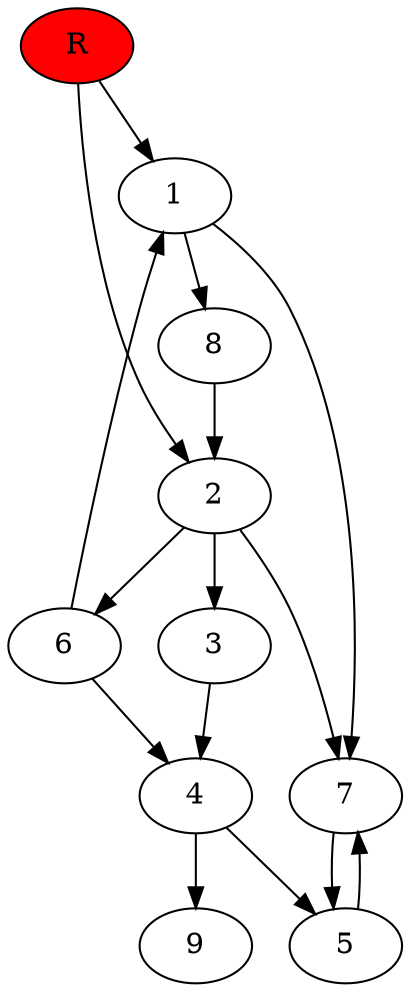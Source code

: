 digraph prb71925 {
	1
	2
	3
	4
	5
	6
	7
	8
	R [fillcolor="#ff0000" style=filled]
	1 -> 7
	1 -> 8
	2 -> 3
	2 -> 6
	2 -> 7
	3 -> 4
	4 -> 5
	4 -> 9
	5 -> 7
	6 -> 1
	6 -> 4
	7 -> 5
	8 -> 2
	R -> 1
	R -> 2
}
